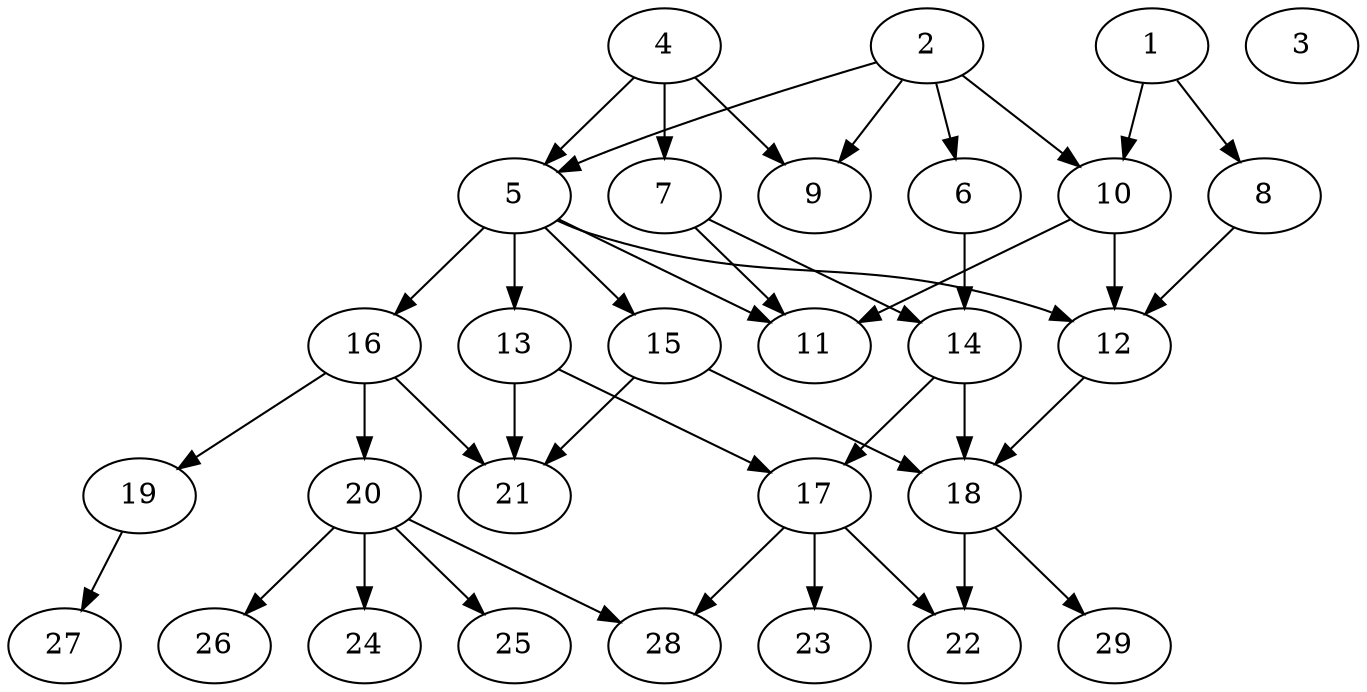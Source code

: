 // DAG (tier=2-normal, mode=data, n=29, ccr=0.435, fat=0.642, density=0.434, regular=0.435, jump=0.155, mindata=2097152, maxdata=16777216)
// DAG automatically generated by daggen at Sun Aug 24 16:33:34 2025
// /home/ermia/Project/Environments/daggen/bin/daggen --dot --ccr 0.435 --fat 0.642 --regular 0.435 --density 0.434 --jump 0.155 --mindata 2097152 --maxdata 16777216 -n 29 
digraph G {
  1 [size="486008867484910747648", alpha="0.06", expect_size="243004433742455373824"]
  1 -> 8 [size ="494522568015872"]
  1 -> 10 [size ="494522568015872"]
  2 [size="526134480648390208", alpha="0.10", expect_size="263067240324195104"]
  2 -> 5 [size ="532718223884288"]
  2 -> 6 [size ="532718223884288"]
  2 -> 9 [size ="532718223884288"]
  2 -> 10 [size ="532718223884288"]
  3 [size="839112550507708678144", alpha="0.19", expect_size="419556275253854339072"]
  4 [size="3902249097575938", alpha="0.12", expect_size="1951124548787969"]
  4 -> 5 [size ="394879637127168"]
  4 -> 7 [size ="394879637127168"]
  4 -> 9 [size ="394879637127168"]
  5 [size="3411461721963284660224", alpha="0.03", expect_size="1705730860981642330112"]
  5 -> 11 [size ="1812940936183808"]
  5 -> 12 [size ="1812940936183808"]
  5 -> 13 [size ="1812940936183808"]
  5 -> 15 [size ="1812940936183808"]
  5 -> 16 [size ="1812940936183808"]
  6 [size="21682042351622964", alpha="0.11", expect_size="10841021175811482"]
  6 -> 14 [size ="1159927062069248"]
  7 [size="57140695211014584", alpha="0.10", expect_size="28570347605507292"]
  7 -> 11 [size ="116709864243200"]
  7 -> 14 [size ="116709864243200"]
  8 [size="428437335036942876672", alpha="0.15", expect_size="214218667518471438336"]
  8 -> 12 [size ="454654534090752"]
  9 [size="281606938722905882624", alpha="0.14", expect_size="140803469361452941312"]
  10 [size="2401728264211265486848", alpha="0.05", expect_size="1200864132105632743424"]
  10 -> 11 [size ="1434737885315072"]
  10 -> 12 [size ="1434737885315072"]
  11 [size="3569428907348724224", alpha="0.01", expect_size="1784714453674362112"]
  12 [size="77130439957541392", alpha="0.16", expect_size="38565219978770696"]
  12 -> 18 [size ="2027603804291072"]
  13 [size="180894348809871556608", alpha="0.18", expect_size="90447174404935778304"]
  13 -> 17 [size ="255882147397632"]
  13 -> 21 [size ="255882147397632"]
  14 [size="51396561115933832", alpha="0.18", expect_size="25698280557966916"]
  14 -> 17 [size ="1472947298500608"]
  14 -> 18 [size ="1472947298500608"]
  15 [size="522141142583010752", alpha="0.18", expect_size="261070571291505376"]
  15 -> 18 [size ="797442048000000"]
  15 -> 21 [size ="797442048000000"]
  16 [size="11955453073385586688", alpha="0.06", expect_size="5977726536692793344"]
  16 -> 19 [size ="41828023795712"]
  16 -> 20 [size ="41828023795712"]
  16 -> 21 [size ="41828023795712"]
  17 [size="4830078787468992", alpha="0.17", expect_size="2415039393734496"]
  17 -> 22 [size ="96061775413248"]
  17 -> 23 [size ="96061775413248"]
  17 -> 28 [size ="96061775413248"]
  18 [size="1066350032632930107392", alpha="0.05", expect_size="533175016316465053696"]
  18 -> 22 [size ="835006477893632"]
  18 -> 29 [size ="835006477893632"]
  19 [size="4284394448925862", alpha="0.02", expect_size="2142197224462931"]
  19 -> 27 [size ="159390942363648"]
  20 [size="3321757654900921073664", alpha="0.02", expect_size="1660878827450460536832"]
  20 -> 24 [size ="1781019262844928"]
  20 -> 25 [size ="1781019262844928"]
  20 -> 26 [size ="1781019262844928"]
  20 -> 28 [size ="1781019262844928"]
  21 [size="2412001939465285120", alpha="0.07", expect_size="1206000969732642560"]
  22 [size="16846243134350704", alpha="0.18", expect_size="8423121567175352"]
  23 [size="2013708053866037504", alpha="0.12", expect_size="1006854026933018752"]
  24 [size="143693387793432576000", alpha="0.06", expect_size="71846693896716288000"]
  25 [size="746868489712344960", alpha="0.16", expect_size="373434244856172480"]
  26 [size="257862302175700800", alpha="0.08", expect_size="128931151087850400"]
  27 [size="1522107860928120064", alpha="0.10", expect_size="761053930464060032"]
  28 [size="15358826458265108", alpha="0.19", expect_size="7679413229132554"]
  29 [size="735556587861585792", alpha="0.14", expect_size="367778293930792896"]
}